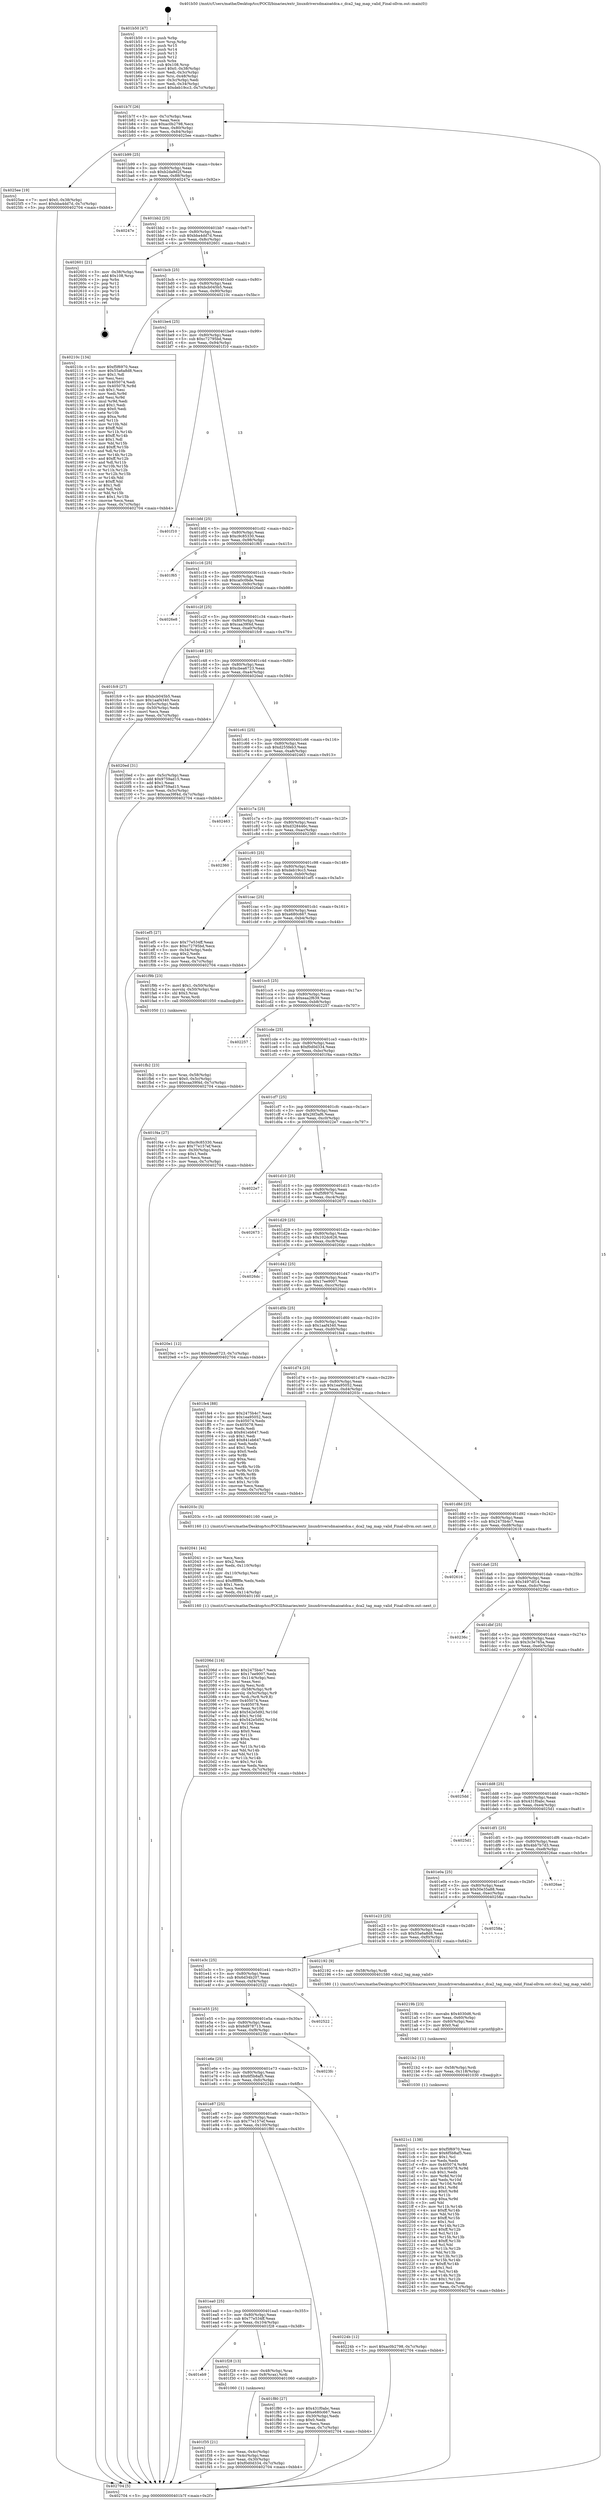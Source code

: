 digraph "0x401b50" {
  label = "0x401b50 (/mnt/c/Users/mathe/Desktop/tcc/POCII/binaries/extr_linuxdriversdmaioatdca.c_dca2_tag_map_valid_Final-ollvm.out::main(0))"
  labelloc = "t"
  node[shape=record]

  Entry [label="",width=0.3,height=0.3,shape=circle,fillcolor=black,style=filled]
  "0x401b7f" [label="{
     0x401b7f [26]\l
     | [instrs]\l
     &nbsp;&nbsp;0x401b7f \<+3\>: mov -0x7c(%rbp),%eax\l
     &nbsp;&nbsp;0x401b82 \<+2\>: mov %eax,%ecx\l
     &nbsp;&nbsp;0x401b84 \<+6\>: sub $0xac0b2798,%ecx\l
     &nbsp;&nbsp;0x401b8a \<+3\>: mov %eax,-0x80(%rbp)\l
     &nbsp;&nbsp;0x401b8d \<+6\>: mov %ecx,-0x84(%rbp)\l
     &nbsp;&nbsp;0x401b93 \<+6\>: je 00000000004025ee \<main+0xa9e\>\l
  }"]
  "0x4025ee" [label="{
     0x4025ee [19]\l
     | [instrs]\l
     &nbsp;&nbsp;0x4025ee \<+7\>: movl $0x0,-0x38(%rbp)\l
     &nbsp;&nbsp;0x4025f5 \<+7\>: movl $0xbba4dd7d,-0x7c(%rbp)\l
     &nbsp;&nbsp;0x4025fc \<+5\>: jmp 0000000000402704 \<main+0xbb4\>\l
  }"]
  "0x401b99" [label="{
     0x401b99 [25]\l
     | [instrs]\l
     &nbsp;&nbsp;0x401b99 \<+5\>: jmp 0000000000401b9e \<main+0x4e\>\l
     &nbsp;&nbsp;0x401b9e \<+3\>: mov -0x80(%rbp),%eax\l
     &nbsp;&nbsp;0x401ba1 \<+5\>: sub $0xb2da9d2f,%eax\l
     &nbsp;&nbsp;0x401ba6 \<+6\>: mov %eax,-0x88(%rbp)\l
     &nbsp;&nbsp;0x401bac \<+6\>: je 000000000040247e \<main+0x92e\>\l
  }"]
  Exit [label="",width=0.3,height=0.3,shape=circle,fillcolor=black,style=filled,peripheries=2]
  "0x40247e" [label="{
     0x40247e\l
  }", style=dashed]
  "0x401bb2" [label="{
     0x401bb2 [25]\l
     | [instrs]\l
     &nbsp;&nbsp;0x401bb2 \<+5\>: jmp 0000000000401bb7 \<main+0x67\>\l
     &nbsp;&nbsp;0x401bb7 \<+3\>: mov -0x80(%rbp),%eax\l
     &nbsp;&nbsp;0x401bba \<+5\>: sub $0xbba4dd7d,%eax\l
     &nbsp;&nbsp;0x401bbf \<+6\>: mov %eax,-0x8c(%rbp)\l
     &nbsp;&nbsp;0x401bc5 \<+6\>: je 0000000000402601 \<main+0xab1\>\l
  }"]
  "0x4021c1" [label="{
     0x4021c1 [138]\l
     | [instrs]\l
     &nbsp;&nbsp;0x4021c1 \<+5\>: mov $0xf5f6970,%eax\l
     &nbsp;&nbsp;0x4021c6 \<+5\>: mov $0x6f5b8af5,%esi\l
     &nbsp;&nbsp;0x4021cb \<+2\>: mov $0x1,%cl\l
     &nbsp;&nbsp;0x4021cd \<+2\>: xor %edx,%edx\l
     &nbsp;&nbsp;0x4021cf \<+8\>: mov 0x405074,%r8d\l
     &nbsp;&nbsp;0x4021d7 \<+8\>: mov 0x405078,%r9d\l
     &nbsp;&nbsp;0x4021df \<+3\>: sub $0x1,%edx\l
     &nbsp;&nbsp;0x4021e2 \<+3\>: mov %r8d,%r10d\l
     &nbsp;&nbsp;0x4021e5 \<+3\>: add %edx,%r10d\l
     &nbsp;&nbsp;0x4021e8 \<+4\>: imul %r10d,%r8d\l
     &nbsp;&nbsp;0x4021ec \<+4\>: and $0x1,%r8d\l
     &nbsp;&nbsp;0x4021f0 \<+4\>: cmp $0x0,%r8d\l
     &nbsp;&nbsp;0x4021f4 \<+4\>: sete %r11b\l
     &nbsp;&nbsp;0x4021f8 \<+4\>: cmp $0xa,%r9d\l
     &nbsp;&nbsp;0x4021fc \<+3\>: setl %bl\l
     &nbsp;&nbsp;0x4021ff \<+3\>: mov %r11b,%r14b\l
     &nbsp;&nbsp;0x402202 \<+4\>: xor $0xff,%r14b\l
     &nbsp;&nbsp;0x402206 \<+3\>: mov %bl,%r15b\l
     &nbsp;&nbsp;0x402209 \<+4\>: xor $0xff,%r15b\l
     &nbsp;&nbsp;0x40220d \<+3\>: xor $0x1,%cl\l
     &nbsp;&nbsp;0x402210 \<+3\>: mov %r14b,%r12b\l
     &nbsp;&nbsp;0x402213 \<+4\>: and $0xff,%r12b\l
     &nbsp;&nbsp;0x402217 \<+3\>: and %cl,%r11b\l
     &nbsp;&nbsp;0x40221a \<+3\>: mov %r15b,%r13b\l
     &nbsp;&nbsp;0x40221d \<+4\>: and $0xff,%r13b\l
     &nbsp;&nbsp;0x402221 \<+2\>: and %cl,%bl\l
     &nbsp;&nbsp;0x402223 \<+3\>: or %r11b,%r12b\l
     &nbsp;&nbsp;0x402226 \<+3\>: or %bl,%r13b\l
     &nbsp;&nbsp;0x402229 \<+3\>: xor %r13b,%r12b\l
     &nbsp;&nbsp;0x40222c \<+3\>: or %r15b,%r14b\l
     &nbsp;&nbsp;0x40222f \<+4\>: xor $0xff,%r14b\l
     &nbsp;&nbsp;0x402233 \<+3\>: or $0x1,%cl\l
     &nbsp;&nbsp;0x402236 \<+3\>: and %cl,%r14b\l
     &nbsp;&nbsp;0x402239 \<+3\>: or %r14b,%r12b\l
     &nbsp;&nbsp;0x40223c \<+4\>: test $0x1,%r12b\l
     &nbsp;&nbsp;0x402240 \<+3\>: cmovne %esi,%eax\l
     &nbsp;&nbsp;0x402243 \<+3\>: mov %eax,-0x7c(%rbp)\l
     &nbsp;&nbsp;0x402246 \<+5\>: jmp 0000000000402704 \<main+0xbb4\>\l
  }"]
  "0x402601" [label="{
     0x402601 [21]\l
     | [instrs]\l
     &nbsp;&nbsp;0x402601 \<+3\>: mov -0x38(%rbp),%eax\l
     &nbsp;&nbsp;0x402604 \<+7\>: add $0x108,%rsp\l
     &nbsp;&nbsp;0x40260b \<+1\>: pop %rbx\l
     &nbsp;&nbsp;0x40260c \<+2\>: pop %r12\l
     &nbsp;&nbsp;0x40260e \<+2\>: pop %r13\l
     &nbsp;&nbsp;0x402610 \<+2\>: pop %r14\l
     &nbsp;&nbsp;0x402612 \<+2\>: pop %r15\l
     &nbsp;&nbsp;0x402614 \<+1\>: pop %rbp\l
     &nbsp;&nbsp;0x402615 \<+1\>: ret\l
  }"]
  "0x401bcb" [label="{
     0x401bcb [25]\l
     | [instrs]\l
     &nbsp;&nbsp;0x401bcb \<+5\>: jmp 0000000000401bd0 \<main+0x80\>\l
     &nbsp;&nbsp;0x401bd0 \<+3\>: mov -0x80(%rbp),%eax\l
     &nbsp;&nbsp;0x401bd3 \<+5\>: sub $0xbcb045b5,%eax\l
     &nbsp;&nbsp;0x401bd8 \<+6\>: mov %eax,-0x90(%rbp)\l
     &nbsp;&nbsp;0x401bde \<+6\>: je 000000000040210c \<main+0x5bc\>\l
  }"]
  "0x4021b2" [label="{
     0x4021b2 [15]\l
     | [instrs]\l
     &nbsp;&nbsp;0x4021b2 \<+4\>: mov -0x58(%rbp),%rdi\l
     &nbsp;&nbsp;0x4021b6 \<+6\>: mov %eax,-0x118(%rbp)\l
     &nbsp;&nbsp;0x4021bc \<+5\>: call 0000000000401030 \<free@plt\>\l
     | [calls]\l
     &nbsp;&nbsp;0x401030 \{1\} (unknown)\l
  }"]
  "0x40210c" [label="{
     0x40210c [134]\l
     | [instrs]\l
     &nbsp;&nbsp;0x40210c \<+5\>: mov $0xf5f6970,%eax\l
     &nbsp;&nbsp;0x402111 \<+5\>: mov $0x55a6a8d8,%ecx\l
     &nbsp;&nbsp;0x402116 \<+2\>: mov $0x1,%dl\l
     &nbsp;&nbsp;0x402118 \<+2\>: xor %esi,%esi\l
     &nbsp;&nbsp;0x40211a \<+7\>: mov 0x405074,%edi\l
     &nbsp;&nbsp;0x402121 \<+8\>: mov 0x405078,%r8d\l
     &nbsp;&nbsp;0x402129 \<+3\>: sub $0x1,%esi\l
     &nbsp;&nbsp;0x40212c \<+3\>: mov %edi,%r9d\l
     &nbsp;&nbsp;0x40212f \<+3\>: add %esi,%r9d\l
     &nbsp;&nbsp;0x402132 \<+4\>: imul %r9d,%edi\l
     &nbsp;&nbsp;0x402136 \<+3\>: and $0x1,%edi\l
     &nbsp;&nbsp;0x402139 \<+3\>: cmp $0x0,%edi\l
     &nbsp;&nbsp;0x40213c \<+4\>: sete %r10b\l
     &nbsp;&nbsp;0x402140 \<+4\>: cmp $0xa,%r8d\l
     &nbsp;&nbsp;0x402144 \<+4\>: setl %r11b\l
     &nbsp;&nbsp;0x402148 \<+3\>: mov %r10b,%bl\l
     &nbsp;&nbsp;0x40214b \<+3\>: xor $0xff,%bl\l
     &nbsp;&nbsp;0x40214e \<+3\>: mov %r11b,%r14b\l
     &nbsp;&nbsp;0x402151 \<+4\>: xor $0xff,%r14b\l
     &nbsp;&nbsp;0x402155 \<+3\>: xor $0x1,%dl\l
     &nbsp;&nbsp;0x402158 \<+3\>: mov %bl,%r15b\l
     &nbsp;&nbsp;0x40215b \<+4\>: and $0xff,%r15b\l
     &nbsp;&nbsp;0x40215f \<+3\>: and %dl,%r10b\l
     &nbsp;&nbsp;0x402162 \<+3\>: mov %r14b,%r12b\l
     &nbsp;&nbsp;0x402165 \<+4\>: and $0xff,%r12b\l
     &nbsp;&nbsp;0x402169 \<+3\>: and %dl,%r11b\l
     &nbsp;&nbsp;0x40216c \<+3\>: or %r10b,%r15b\l
     &nbsp;&nbsp;0x40216f \<+3\>: or %r11b,%r12b\l
     &nbsp;&nbsp;0x402172 \<+3\>: xor %r12b,%r15b\l
     &nbsp;&nbsp;0x402175 \<+3\>: or %r14b,%bl\l
     &nbsp;&nbsp;0x402178 \<+3\>: xor $0xff,%bl\l
     &nbsp;&nbsp;0x40217b \<+3\>: or $0x1,%dl\l
     &nbsp;&nbsp;0x40217e \<+2\>: and %dl,%bl\l
     &nbsp;&nbsp;0x402180 \<+3\>: or %bl,%r15b\l
     &nbsp;&nbsp;0x402183 \<+4\>: test $0x1,%r15b\l
     &nbsp;&nbsp;0x402187 \<+3\>: cmovne %ecx,%eax\l
     &nbsp;&nbsp;0x40218a \<+3\>: mov %eax,-0x7c(%rbp)\l
     &nbsp;&nbsp;0x40218d \<+5\>: jmp 0000000000402704 \<main+0xbb4\>\l
  }"]
  "0x401be4" [label="{
     0x401be4 [25]\l
     | [instrs]\l
     &nbsp;&nbsp;0x401be4 \<+5\>: jmp 0000000000401be9 \<main+0x99\>\l
     &nbsp;&nbsp;0x401be9 \<+3\>: mov -0x80(%rbp),%eax\l
     &nbsp;&nbsp;0x401bec \<+5\>: sub $0xc72795bd,%eax\l
     &nbsp;&nbsp;0x401bf1 \<+6\>: mov %eax,-0x94(%rbp)\l
     &nbsp;&nbsp;0x401bf7 \<+6\>: je 0000000000401f10 \<main+0x3c0\>\l
  }"]
  "0x40219b" [label="{
     0x40219b [23]\l
     | [instrs]\l
     &nbsp;&nbsp;0x40219b \<+10\>: movabs $0x4030d6,%rdi\l
     &nbsp;&nbsp;0x4021a5 \<+3\>: mov %eax,-0x60(%rbp)\l
     &nbsp;&nbsp;0x4021a8 \<+3\>: mov -0x60(%rbp),%esi\l
     &nbsp;&nbsp;0x4021ab \<+2\>: mov $0x0,%al\l
     &nbsp;&nbsp;0x4021ad \<+5\>: call 0000000000401040 \<printf@plt\>\l
     | [calls]\l
     &nbsp;&nbsp;0x401040 \{1\} (unknown)\l
  }"]
  "0x401f10" [label="{
     0x401f10\l
  }", style=dashed]
  "0x401bfd" [label="{
     0x401bfd [25]\l
     | [instrs]\l
     &nbsp;&nbsp;0x401bfd \<+5\>: jmp 0000000000401c02 \<main+0xb2\>\l
     &nbsp;&nbsp;0x401c02 \<+3\>: mov -0x80(%rbp),%eax\l
     &nbsp;&nbsp;0x401c05 \<+5\>: sub $0xc9c85330,%eax\l
     &nbsp;&nbsp;0x401c0a \<+6\>: mov %eax,-0x98(%rbp)\l
     &nbsp;&nbsp;0x401c10 \<+6\>: je 0000000000401f65 \<main+0x415\>\l
  }"]
  "0x40206d" [label="{
     0x40206d [116]\l
     | [instrs]\l
     &nbsp;&nbsp;0x40206d \<+5\>: mov $0x2475b4c7,%ecx\l
     &nbsp;&nbsp;0x402072 \<+5\>: mov $0x17ee9007,%edx\l
     &nbsp;&nbsp;0x402077 \<+6\>: mov -0x114(%rbp),%esi\l
     &nbsp;&nbsp;0x40207d \<+3\>: imul %eax,%esi\l
     &nbsp;&nbsp;0x402080 \<+3\>: movslq %esi,%rdi\l
     &nbsp;&nbsp;0x402083 \<+4\>: mov -0x58(%rbp),%r8\l
     &nbsp;&nbsp;0x402087 \<+4\>: movslq -0x5c(%rbp),%r9\l
     &nbsp;&nbsp;0x40208b \<+4\>: mov %rdi,(%r8,%r9,8)\l
     &nbsp;&nbsp;0x40208f \<+7\>: mov 0x405074,%eax\l
     &nbsp;&nbsp;0x402096 \<+7\>: mov 0x405078,%esi\l
     &nbsp;&nbsp;0x40209d \<+3\>: mov %eax,%r10d\l
     &nbsp;&nbsp;0x4020a0 \<+7\>: add $0x542e5d92,%r10d\l
     &nbsp;&nbsp;0x4020a7 \<+4\>: sub $0x1,%r10d\l
     &nbsp;&nbsp;0x4020ab \<+7\>: sub $0x542e5d92,%r10d\l
     &nbsp;&nbsp;0x4020b2 \<+4\>: imul %r10d,%eax\l
     &nbsp;&nbsp;0x4020b6 \<+3\>: and $0x1,%eax\l
     &nbsp;&nbsp;0x4020b9 \<+3\>: cmp $0x0,%eax\l
     &nbsp;&nbsp;0x4020bc \<+4\>: sete %r11b\l
     &nbsp;&nbsp;0x4020c0 \<+3\>: cmp $0xa,%esi\l
     &nbsp;&nbsp;0x4020c3 \<+3\>: setl %bl\l
     &nbsp;&nbsp;0x4020c6 \<+3\>: mov %r11b,%r14b\l
     &nbsp;&nbsp;0x4020c9 \<+3\>: and %bl,%r14b\l
     &nbsp;&nbsp;0x4020cc \<+3\>: xor %bl,%r11b\l
     &nbsp;&nbsp;0x4020cf \<+3\>: or %r11b,%r14b\l
     &nbsp;&nbsp;0x4020d2 \<+4\>: test $0x1,%r14b\l
     &nbsp;&nbsp;0x4020d6 \<+3\>: cmovne %edx,%ecx\l
     &nbsp;&nbsp;0x4020d9 \<+3\>: mov %ecx,-0x7c(%rbp)\l
     &nbsp;&nbsp;0x4020dc \<+5\>: jmp 0000000000402704 \<main+0xbb4\>\l
  }"]
  "0x401f65" [label="{
     0x401f65\l
  }", style=dashed]
  "0x401c16" [label="{
     0x401c16 [25]\l
     | [instrs]\l
     &nbsp;&nbsp;0x401c16 \<+5\>: jmp 0000000000401c1b \<main+0xcb\>\l
     &nbsp;&nbsp;0x401c1b \<+3\>: mov -0x80(%rbp),%eax\l
     &nbsp;&nbsp;0x401c1e \<+5\>: sub $0xca0c0bde,%eax\l
     &nbsp;&nbsp;0x401c23 \<+6\>: mov %eax,-0x9c(%rbp)\l
     &nbsp;&nbsp;0x401c29 \<+6\>: je 00000000004026e8 \<main+0xb98\>\l
  }"]
  "0x402041" [label="{
     0x402041 [44]\l
     | [instrs]\l
     &nbsp;&nbsp;0x402041 \<+2\>: xor %ecx,%ecx\l
     &nbsp;&nbsp;0x402043 \<+5\>: mov $0x2,%edx\l
     &nbsp;&nbsp;0x402048 \<+6\>: mov %edx,-0x110(%rbp)\l
     &nbsp;&nbsp;0x40204e \<+1\>: cltd\l
     &nbsp;&nbsp;0x40204f \<+6\>: mov -0x110(%rbp),%esi\l
     &nbsp;&nbsp;0x402055 \<+2\>: idiv %esi\l
     &nbsp;&nbsp;0x402057 \<+6\>: imul $0xfffffffe,%edx,%edx\l
     &nbsp;&nbsp;0x40205d \<+3\>: sub $0x1,%ecx\l
     &nbsp;&nbsp;0x402060 \<+2\>: sub %ecx,%edx\l
     &nbsp;&nbsp;0x402062 \<+6\>: mov %edx,-0x114(%rbp)\l
     &nbsp;&nbsp;0x402068 \<+5\>: call 0000000000401160 \<next_i\>\l
     | [calls]\l
     &nbsp;&nbsp;0x401160 \{1\} (/mnt/c/Users/mathe/Desktop/tcc/POCII/binaries/extr_linuxdriversdmaioatdca.c_dca2_tag_map_valid_Final-ollvm.out::next_i)\l
  }"]
  "0x4026e8" [label="{
     0x4026e8\l
  }", style=dashed]
  "0x401c2f" [label="{
     0x401c2f [25]\l
     | [instrs]\l
     &nbsp;&nbsp;0x401c2f \<+5\>: jmp 0000000000401c34 \<main+0xe4\>\l
     &nbsp;&nbsp;0x401c34 \<+3\>: mov -0x80(%rbp),%eax\l
     &nbsp;&nbsp;0x401c37 \<+5\>: sub $0xcaa39f4d,%eax\l
     &nbsp;&nbsp;0x401c3c \<+6\>: mov %eax,-0xa0(%rbp)\l
     &nbsp;&nbsp;0x401c42 \<+6\>: je 0000000000401fc9 \<main+0x479\>\l
  }"]
  "0x401fb2" [label="{
     0x401fb2 [23]\l
     | [instrs]\l
     &nbsp;&nbsp;0x401fb2 \<+4\>: mov %rax,-0x58(%rbp)\l
     &nbsp;&nbsp;0x401fb6 \<+7\>: movl $0x0,-0x5c(%rbp)\l
     &nbsp;&nbsp;0x401fbd \<+7\>: movl $0xcaa39f4d,-0x7c(%rbp)\l
     &nbsp;&nbsp;0x401fc4 \<+5\>: jmp 0000000000402704 \<main+0xbb4\>\l
  }"]
  "0x401fc9" [label="{
     0x401fc9 [27]\l
     | [instrs]\l
     &nbsp;&nbsp;0x401fc9 \<+5\>: mov $0xbcb045b5,%eax\l
     &nbsp;&nbsp;0x401fce \<+5\>: mov $0x1aaf4340,%ecx\l
     &nbsp;&nbsp;0x401fd3 \<+3\>: mov -0x5c(%rbp),%edx\l
     &nbsp;&nbsp;0x401fd6 \<+3\>: cmp -0x50(%rbp),%edx\l
     &nbsp;&nbsp;0x401fd9 \<+3\>: cmovl %ecx,%eax\l
     &nbsp;&nbsp;0x401fdc \<+3\>: mov %eax,-0x7c(%rbp)\l
     &nbsp;&nbsp;0x401fdf \<+5\>: jmp 0000000000402704 \<main+0xbb4\>\l
  }"]
  "0x401c48" [label="{
     0x401c48 [25]\l
     | [instrs]\l
     &nbsp;&nbsp;0x401c48 \<+5\>: jmp 0000000000401c4d \<main+0xfd\>\l
     &nbsp;&nbsp;0x401c4d \<+3\>: mov -0x80(%rbp),%eax\l
     &nbsp;&nbsp;0x401c50 \<+5\>: sub $0xcbea6723,%eax\l
     &nbsp;&nbsp;0x401c55 \<+6\>: mov %eax,-0xa4(%rbp)\l
     &nbsp;&nbsp;0x401c5b \<+6\>: je 00000000004020ed \<main+0x59d\>\l
  }"]
  "0x401f35" [label="{
     0x401f35 [21]\l
     | [instrs]\l
     &nbsp;&nbsp;0x401f35 \<+3\>: mov %eax,-0x4c(%rbp)\l
     &nbsp;&nbsp;0x401f38 \<+3\>: mov -0x4c(%rbp),%eax\l
     &nbsp;&nbsp;0x401f3b \<+3\>: mov %eax,-0x30(%rbp)\l
     &nbsp;&nbsp;0x401f3e \<+7\>: movl $0xf0d0d334,-0x7c(%rbp)\l
     &nbsp;&nbsp;0x401f45 \<+5\>: jmp 0000000000402704 \<main+0xbb4\>\l
  }"]
  "0x4020ed" [label="{
     0x4020ed [31]\l
     | [instrs]\l
     &nbsp;&nbsp;0x4020ed \<+3\>: mov -0x5c(%rbp),%eax\l
     &nbsp;&nbsp;0x4020f0 \<+5\>: add $0x9759ad15,%eax\l
     &nbsp;&nbsp;0x4020f5 \<+3\>: add $0x1,%eax\l
     &nbsp;&nbsp;0x4020f8 \<+5\>: sub $0x9759ad15,%eax\l
     &nbsp;&nbsp;0x4020fd \<+3\>: mov %eax,-0x5c(%rbp)\l
     &nbsp;&nbsp;0x402100 \<+7\>: movl $0xcaa39f4d,-0x7c(%rbp)\l
     &nbsp;&nbsp;0x402107 \<+5\>: jmp 0000000000402704 \<main+0xbb4\>\l
  }"]
  "0x401c61" [label="{
     0x401c61 [25]\l
     | [instrs]\l
     &nbsp;&nbsp;0x401c61 \<+5\>: jmp 0000000000401c66 \<main+0x116\>\l
     &nbsp;&nbsp;0x401c66 \<+3\>: mov -0x80(%rbp),%eax\l
     &nbsp;&nbsp;0x401c69 \<+5\>: sub $0xd255feb3,%eax\l
     &nbsp;&nbsp;0x401c6e \<+6\>: mov %eax,-0xa8(%rbp)\l
     &nbsp;&nbsp;0x401c74 \<+6\>: je 0000000000402463 \<main+0x913\>\l
  }"]
  "0x401eb9" [label="{
     0x401eb9\l
  }", style=dashed]
  "0x402463" [label="{
     0x402463\l
  }", style=dashed]
  "0x401c7a" [label="{
     0x401c7a [25]\l
     | [instrs]\l
     &nbsp;&nbsp;0x401c7a \<+5\>: jmp 0000000000401c7f \<main+0x12f\>\l
     &nbsp;&nbsp;0x401c7f \<+3\>: mov -0x80(%rbp),%eax\l
     &nbsp;&nbsp;0x401c82 \<+5\>: sub $0xd328446c,%eax\l
     &nbsp;&nbsp;0x401c87 \<+6\>: mov %eax,-0xac(%rbp)\l
     &nbsp;&nbsp;0x401c8d \<+6\>: je 0000000000402360 \<main+0x810\>\l
  }"]
  "0x401f28" [label="{
     0x401f28 [13]\l
     | [instrs]\l
     &nbsp;&nbsp;0x401f28 \<+4\>: mov -0x48(%rbp),%rax\l
     &nbsp;&nbsp;0x401f2c \<+4\>: mov 0x8(%rax),%rdi\l
     &nbsp;&nbsp;0x401f30 \<+5\>: call 0000000000401060 \<atoi@plt\>\l
     | [calls]\l
     &nbsp;&nbsp;0x401060 \{1\} (unknown)\l
  }"]
  "0x402360" [label="{
     0x402360\l
  }", style=dashed]
  "0x401c93" [label="{
     0x401c93 [25]\l
     | [instrs]\l
     &nbsp;&nbsp;0x401c93 \<+5\>: jmp 0000000000401c98 \<main+0x148\>\l
     &nbsp;&nbsp;0x401c98 \<+3\>: mov -0x80(%rbp),%eax\l
     &nbsp;&nbsp;0x401c9b \<+5\>: sub $0xdeb19cc3,%eax\l
     &nbsp;&nbsp;0x401ca0 \<+6\>: mov %eax,-0xb0(%rbp)\l
     &nbsp;&nbsp;0x401ca6 \<+6\>: je 0000000000401ef5 \<main+0x3a5\>\l
  }"]
  "0x401ea0" [label="{
     0x401ea0 [25]\l
     | [instrs]\l
     &nbsp;&nbsp;0x401ea0 \<+5\>: jmp 0000000000401ea5 \<main+0x355\>\l
     &nbsp;&nbsp;0x401ea5 \<+3\>: mov -0x80(%rbp),%eax\l
     &nbsp;&nbsp;0x401ea8 \<+5\>: sub $0x77e534ff,%eax\l
     &nbsp;&nbsp;0x401ead \<+6\>: mov %eax,-0x104(%rbp)\l
     &nbsp;&nbsp;0x401eb3 \<+6\>: je 0000000000401f28 \<main+0x3d8\>\l
  }"]
  "0x401ef5" [label="{
     0x401ef5 [27]\l
     | [instrs]\l
     &nbsp;&nbsp;0x401ef5 \<+5\>: mov $0x77e534ff,%eax\l
     &nbsp;&nbsp;0x401efa \<+5\>: mov $0xc72795bd,%ecx\l
     &nbsp;&nbsp;0x401eff \<+3\>: mov -0x34(%rbp),%edx\l
     &nbsp;&nbsp;0x401f02 \<+3\>: cmp $0x2,%edx\l
     &nbsp;&nbsp;0x401f05 \<+3\>: cmovne %ecx,%eax\l
     &nbsp;&nbsp;0x401f08 \<+3\>: mov %eax,-0x7c(%rbp)\l
     &nbsp;&nbsp;0x401f0b \<+5\>: jmp 0000000000402704 \<main+0xbb4\>\l
  }"]
  "0x401cac" [label="{
     0x401cac [25]\l
     | [instrs]\l
     &nbsp;&nbsp;0x401cac \<+5\>: jmp 0000000000401cb1 \<main+0x161\>\l
     &nbsp;&nbsp;0x401cb1 \<+3\>: mov -0x80(%rbp),%eax\l
     &nbsp;&nbsp;0x401cb4 \<+5\>: sub $0xe680c667,%eax\l
     &nbsp;&nbsp;0x401cb9 \<+6\>: mov %eax,-0xb4(%rbp)\l
     &nbsp;&nbsp;0x401cbf \<+6\>: je 0000000000401f9b \<main+0x44b\>\l
  }"]
  "0x402704" [label="{
     0x402704 [5]\l
     | [instrs]\l
     &nbsp;&nbsp;0x402704 \<+5\>: jmp 0000000000401b7f \<main+0x2f\>\l
  }"]
  "0x401b50" [label="{
     0x401b50 [47]\l
     | [instrs]\l
     &nbsp;&nbsp;0x401b50 \<+1\>: push %rbp\l
     &nbsp;&nbsp;0x401b51 \<+3\>: mov %rsp,%rbp\l
     &nbsp;&nbsp;0x401b54 \<+2\>: push %r15\l
     &nbsp;&nbsp;0x401b56 \<+2\>: push %r14\l
     &nbsp;&nbsp;0x401b58 \<+2\>: push %r13\l
     &nbsp;&nbsp;0x401b5a \<+2\>: push %r12\l
     &nbsp;&nbsp;0x401b5c \<+1\>: push %rbx\l
     &nbsp;&nbsp;0x401b5d \<+7\>: sub $0x108,%rsp\l
     &nbsp;&nbsp;0x401b64 \<+7\>: movl $0x0,-0x38(%rbp)\l
     &nbsp;&nbsp;0x401b6b \<+3\>: mov %edi,-0x3c(%rbp)\l
     &nbsp;&nbsp;0x401b6e \<+4\>: mov %rsi,-0x48(%rbp)\l
     &nbsp;&nbsp;0x401b72 \<+3\>: mov -0x3c(%rbp),%edi\l
     &nbsp;&nbsp;0x401b75 \<+3\>: mov %edi,-0x34(%rbp)\l
     &nbsp;&nbsp;0x401b78 \<+7\>: movl $0xdeb19cc3,-0x7c(%rbp)\l
  }"]
  "0x401f80" [label="{
     0x401f80 [27]\l
     | [instrs]\l
     &nbsp;&nbsp;0x401f80 \<+5\>: mov $0x431f0abc,%eax\l
     &nbsp;&nbsp;0x401f85 \<+5\>: mov $0xe680c667,%ecx\l
     &nbsp;&nbsp;0x401f8a \<+3\>: mov -0x30(%rbp),%edx\l
     &nbsp;&nbsp;0x401f8d \<+3\>: cmp $0x0,%edx\l
     &nbsp;&nbsp;0x401f90 \<+3\>: cmove %ecx,%eax\l
     &nbsp;&nbsp;0x401f93 \<+3\>: mov %eax,-0x7c(%rbp)\l
     &nbsp;&nbsp;0x401f96 \<+5\>: jmp 0000000000402704 \<main+0xbb4\>\l
  }"]
  "0x401f9b" [label="{
     0x401f9b [23]\l
     | [instrs]\l
     &nbsp;&nbsp;0x401f9b \<+7\>: movl $0x1,-0x50(%rbp)\l
     &nbsp;&nbsp;0x401fa2 \<+4\>: movslq -0x50(%rbp),%rax\l
     &nbsp;&nbsp;0x401fa6 \<+4\>: shl $0x3,%rax\l
     &nbsp;&nbsp;0x401faa \<+3\>: mov %rax,%rdi\l
     &nbsp;&nbsp;0x401fad \<+5\>: call 0000000000401050 \<malloc@plt\>\l
     | [calls]\l
     &nbsp;&nbsp;0x401050 \{1\} (unknown)\l
  }"]
  "0x401cc5" [label="{
     0x401cc5 [25]\l
     | [instrs]\l
     &nbsp;&nbsp;0x401cc5 \<+5\>: jmp 0000000000401cca \<main+0x17a\>\l
     &nbsp;&nbsp;0x401cca \<+3\>: mov -0x80(%rbp),%eax\l
     &nbsp;&nbsp;0x401ccd \<+5\>: sub $0xeaa2f639,%eax\l
     &nbsp;&nbsp;0x401cd2 \<+6\>: mov %eax,-0xb8(%rbp)\l
     &nbsp;&nbsp;0x401cd8 \<+6\>: je 0000000000402257 \<main+0x707\>\l
  }"]
  "0x401e87" [label="{
     0x401e87 [25]\l
     | [instrs]\l
     &nbsp;&nbsp;0x401e87 \<+5\>: jmp 0000000000401e8c \<main+0x33c\>\l
     &nbsp;&nbsp;0x401e8c \<+3\>: mov -0x80(%rbp),%eax\l
     &nbsp;&nbsp;0x401e8f \<+5\>: sub $0x77e157ef,%eax\l
     &nbsp;&nbsp;0x401e94 \<+6\>: mov %eax,-0x100(%rbp)\l
     &nbsp;&nbsp;0x401e9a \<+6\>: je 0000000000401f80 \<main+0x430\>\l
  }"]
  "0x402257" [label="{
     0x402257\l
  }", style=dashed]
  "0x401cde" [label="{
     0x401cde [25]\l
     | [instrs]\l
     &nbsp;&nbsp;0x401cde \<+5\>: jmp 0000000000401ce3 \<main+0x193\>\l
     &nbsp;&nbsp;0x401ce3 \<+3\>: mov -0x80(%rbp),%eax\l
     &nbsp;&nbsp;0x401ce6 \<+5\>: sub $0xf0d0d334,%eax\l
     &nbsp;&nbsp;0x401ceb \<+6\>: mov %eax,-0xbc(%rbp)\l
     &nbsp;&nbsp;0x401cf1 \<+6\>: je 0000000000401f4a \<main+0x3fa\>\l
  }"]
  "0x40224b" [label="{
     0x40224b [12]\l
     | [instrs]\l
     &nbsp;&nbsp;0x40224b \<+7\>: movl $0xac0b2798,-0x7c(%rbp)\l
     &nbsp;&nbsp;0x402252 \<+5\>: jmp 0000000000402704 \<main+0xbb4\>\l
  }"]
  "0x401f4a" [label="{
     0x401f4a [27]\l
     | [instrs]\l
     &nbsp;&nbsp;0x401f4a \<+5\>: mov $0xc9c85330,%eax\l
     &nbsp;&nbsp;0x401f4f \<+5\>: mov $0x77e157ef,%ecx\l
     &nbsp;&nbsp;0x401f54 \<+3\>: mov -0x30(%rbp),%edx\l
     &nbsp;&nbsp;0x401f57 \<+3\>: cmp $0x1,%edx\l
     &nbsp;&nbsp;0x401f5a \<+3\>: cmovl %ecx,%eax\l
     &nbsp;&nbsp;0x401f5d \<+3\>: mov %eax,-0x7c(%rbp)\l
     &nbsp;&nbsp;0x401f60 \<+5\>: jmp 0000000000402704 \<main+0xbb4\>\l
  }"]
  "0x401cf7" [label="{
     0x401cf7 [25]\l
     | [instrs]\l
     &nbsp;&nbsp;0x401cf7 \<+5\>: jmp 0000000000401cfc \<main+0x1ac\>\l
     &nbsp;&nbsp;0x401cfc \<+3\>: mov -0x80(%rbp),%eax\l
     &nbsp;&nbsp;0x401cff \<+5\>: sub $0x26f3af6,%eax\l
     &nbsp;&nbsp;0x401d04 \<+6\>: mov %eax,-0xc0(%rbp)\l
     &nbsp;&nbsp;0x401d0a \<+6\>: je 00000000004022e7 \<main+0x797\>\l
  }"]
  "0x401e6e" [label="{
     0x401e6e [25]\l
     | [instrs]\l
     &nbsp;&nbsp;0x401e6e \<+5\>: jmp 0000000000401e73 \<main+0x323\>\l
     &nbsp;&nbsp;0x401e73 \<+3\>: mov -0x80(%rbp),%eax\l
     &nbsp;&nbsp;0x401e76 \<+5\>: sub $0x6f5b8af5,%eax\l
     &nbsp;&nbsp;0x401e7b \<+6\>: mov %eax,-0xfc(%rbp)\l
     &nbsp;&nbsp;0x401e81 \<+6\>: je 000000000040224b \<main+0x6fb\>\l
  }"]
  "0x4022e7" [label="{
     0x4022e7\l
  }", style=dashed]
  "0x401d10" [label="{
     0x401d10 [25]\l
     | [instrs]\l
     &nbsp;&nbsp;0x401d10 \<+5\>: jmp 0000000000401d15 \<main+0x1c5\>\l
     &nbsp;&nbsp;0x401d15 \<+3\>: mov -0x80(%rbp),%eax\l
     &nbsp;&nbsp;0x401d18 \<+5\>: sub $0xf5f6970,%eax\l
     &nbsp;&nbsp;0x401d1d \<+6\>: mov %eax,-0xc4(%rbp)\l
     &nbsp;&nbsp;0x401d23 \<+6\>: je 0000000000402673 \<main+0xb23\>\l
  }"]
  "0x4023fc" [label="{
     0x4023fc\l
  }", style=dashed]
  "0x402673" [label="{
     0x402673\l
  }", style=dashed]
  "0x401d29" [label="{
     0x401d29 [25]\l
     | [instrs]\l
     &nbsp;&nbsp;0x401d29 \<+5\>: jmp 0000000000401d2e \<main+0x1de\>\l
     &nbsp;&nbsp;0x401d2e \<+3\>: mov -0x80(%rbp),%eax\l
     &nbsp;&nbsp;0x401d31 \<+5\>: sub $0x102dc626,%eax\l
     &nbsp;&nbsp;0x401d36 \<+6\>: mov %eax,-0xc8(%rbp)\l
     &nbsp;&nbsp;0x401d3c \<+6\>: je 00000000004026dc \<main+0xb8c\>\l
  }"]
  "0x401e55" [label="{
     0x401e55 [25]\l
     | [instrs]\l
     &nbsp;&nbsp;0x401e55 \<+5\>: jmp 0000000000401e5a \<main+0x30a\>\l
     &nbsp;&nbsp;0x401e5a \<+3\>: mov -0x80(%rbp),%eax\l
     &nbsp;&nbsp;0x401e5d \<+5\>: sub $0x6d978713,%eax\l
     &nbsp;&nbsp;0x401e62 \<+6\>: mov %eax,-0xf8(%rbp)\l
     &nbsp;&nbsp;0x401e68 \<+6\>: je 00000000004023fc \<main+0x8ac\>\l
  }"]
  "0x4026dc" [label="{
     0x4026dc\l
  }", style=dashed]
  "0x401d42" [label="{
     0x401d42 [25]\l
     | [instrs]\l
     &nbsp;&nbsp;0x401d42 \<+5\>: jmp 0000000000401d47 \<main+0x1f7\>\l
     &nbsp;&nbsp;0x401d47 \<+3\>: mov -0x80(%rbp),%eax\l
     &nbsp;&nbsp;0x401d4a \<+5\>: sub $0x17ee9007,%eax\l
     &nbsp;&nbsp;0x401d4f \<+6\>: mov %eax,-0xcc(%rbp)\l
     &nbsp;&nbsp;0x401d55 \<+6\>: je 00000000004020e1 \<main+0x591\>\l
  }"]
  "0x402522" [label="{
     0x402522\l
  }", style=dashed]
  "0x4020e1" [label="{
     0x4020e1 [12]\l
     | [instrs]\l
     &nbsp;&nbsp;0x4020e1 \<+7\>: movl $0xcbea6723,-0x7c(%rbp)\l
     &nbsp;&nbsp;0x4020e8 \<+5\>: jmp 0000000000402704 \<main+0xbb4\>\l
  }"]
  "0x401d5b" [label="{
     0x401d5b [25]\l
     | [instrs]\l
     &nbsp;&nbsp;0x401d5b \<+5\>: jmp 0000000000401d60 \<main+0x210\>\l
     &nbsp;&nbsp;0x401d60 \<+3\>: mov -0x80(%rbp),%eax\l
     &nbsp;&nbsp;0x401d63 \<+5\>: sub $0x1aaf4340,%eax\l
     &nbsp;&nbsp;0x401d68 \<+6\>: mov %eax,-0xd0(%rbp)\l
     &nbsp;&nbsp;0x401d6e \<+6\>: je 0000000000401fe4 \<main+0x494\>\l
  }"]
  "0x401e3c" [label="{
     0x401e3c [25]\l
     | [instrs]\l
     &nbsp;&nbsp;0x401e3c \<+5\>: jmp 0000000000401e41 \<main+0x2f1\>\l
     &nbsp;&nbsp;0x401e41 \<+3\>: mov -0x80(%rbp),%eax\l
     &nbsp;&nbsp;0x401e44 \<+5\>: sub $0x6d34b207,%eax\l
     &nbsp;&nbsp;0x401e49 \<+6\>: mov %eax,-0xf4(%rbp)\l
     &nbsp;&nbsp;0x401e4f \<+6\>: je 0000000000402522 \<main+0x9d2\>\l
  }"]
  "0x401fe4" [label="{
     0x401fe4 [88]\l
     | [instrs]\l
     &nbsp;&nbsp;0x401fe4 \<+5\>: mov $0x2475b4c7,%eax\l
     &nbsp;&nbsp;0x401fe9 \<+5\>: mov $0x1ea95052,%ecx\l
     &nbsp;&nbsp;0x401fee \<+7\>: mov 0x405074,%edx\l
     &nbsp;&nbsp;0x401ff5 \<+7\>: mov 0x405078,%esi\l
     &nbsp;&nbsp;0x401ffc \<+2\>: mov %edx,%edi\l
     &nbsp;&nbsp;0x401ffe \<+6\>: sub $0x841eb647,%edi\l
     &nbsp;&nbsp;0x402004 \<+3\>: sub $0x1,%edi\l
     &nbsp;&nbsp;0x402007 \<+6\>: add $0x841eb647,%edi\l
     &nbsp;&nbsp;0x40200d \<+3\>: imul %edi,%edx\l
     &nbsp;&nbsp;0x402010 \<+3\>: and $0x1,%edx\l
     &nbsp;&nbsp;0x402013 \<+3\>: cmp $0x0,%edx\l
     &nbsp;&nbsp;0x402016 \<+4\>: sete %r8b\l
     &nbsp;&nbsp;0x40201a \<+3\>: cmp $0xa,%esi\l
     &nbsp;&nbsp;0x40201d \<+4\>: setl %r9b\l
     &nbsp;&nbsp;0x402021 \<+3\>: mov %r8b,%r10b\l
     &nbsp;&nbsp;0x402024 \<+3\>: and %r9b,%r10b\l
     &nbsp;&nbsp;0x402027 \<+3\>: xor %r9b,%r8b\l
     &nbsp;&nbsp;0x40202a \<+3\>: or %r8b,%r10b\l
     &nbsp;&nbsp;0x40202d \<+4\>: test $0x1,%r10b\l
     &nbsp;&nbsp;0x402031 \<+3\>: cmovne %ecx,%eax\l
     &nbsp;&nbsp;0x402034 \<+3\>: mov %eax,-0x7c(%rbp)\l
     &nbsp;&nbsp;0x402037 \<+5\>: jmp 0000000000402704 \<main+0xbb4\>\l
  }"]
  "0x401d74" [label="{
     0x401d74 [25]\l
     | [instrs]\l
     &nbsp;&nbsp;0x401d74 \<+5\>: jmp 0000000000401d79 \<main+0x229\>\l
     &nbsp;&nbsp;0x401d79 \<+3\>: mov -0x80(%rbp),%eax\l
     &nbsp;&nbsp;0x401d7c \<+5\>: sub $0x1ea95052,%eax\l
     &nbsp;&nbsp;0x401d81 \<+6\>: mov %eax,-0xd4(%rbp)\l
     &nbsp;&nbsp;0x401d87 \<+6\>: je 000000000040203c \<main+0x4ec\>\l
  }"]
  "0x402192" [label="{
     0x402192 [9]\l
     | [instrs]\l
     &nbsp;&nbsp;0x402192 \<+4\>: mov -0x58(%rbp),%rdi\l
     &nbsp;&nbsp;0x402196 \<+5\>: call 0000000000401580 \<dca2_tag_map_valid\>\l
     | [calls]\l
     &nbsp;&nbsp;0x401580 \{1\} (/mnt/c/Users/mathe/Desktop/tcc/POCII/binaries/extr_linuxdriversdmaioatdca.c_dca2_tag_map_valid_Final-ollvm.out::dca2_tag_map_valid)\l
  }"]
  "0x40203c" [label="{
     0x40203c [5]\l
     | [instrs]\l
     &nbsp;&nbsp;0x40203c \<+5\>: call 0000000000401160 \<next_i\>\l
     | [calls]\l
     &nbsp;&nbsp;0x401160 \{1\} (/mnt/c/Users/mathe/Desktop/tcc/POCII/binaries/extr_linuxdriversdmaioatdca.c_dca2_tag_map_valid_Final-ollvm.out::next_i)\l
  }"]
  "0x401d8d" [label="{
     0x401d8d [25]\l
     | [instrs]\l
     &nbsp;&nbsp;0x401d8d \<+5\>: jmp 0000000000401d92 \<main+0x242\>\l
     &nbsp;&nbsp;0x401d92 \<+3\>: mov -0x80(%rbp),%eax\l
     &nbsp;&nbsp;0x401d95 \<+5\>: sub $0x2475b4c7,%eax\l
     &nbsp;&nbsp;0x401d9a \<+6\>: mov %eax,-0xd8(%rbp)\l
     &nbsp;&nbsp;0x401da0 \<+6\>: je 0000000000402616 \<main+0xac6\>\l
  }"]
  "0x401e23" [label="{
     0x401e23 [25]\l
     | [instrs]\l
     &nbsp;&nbsp;0x401e23 \<+5\>: jmp 0000000000401e28 \<main+0x2d8\>\l
     &nbsp;&nbsp;0x401e28 \<+3\>: mov -0x80(%rbp),%eax\l
     &nbsp;&nbsp;0x401e2b \<+5\>: sub $0x55a6a8d8,%eax\l
     &nbsp;&nbsp;0x401e30 \<+6\>: mov %eax,-0xf0(%rbp)\l
     &nbsp;&nbsp;0x401e36 \<+6\>: je 0000000000402192 \<main+0x642\>\l
  }"]
  "0x402616" [label="{
     0x402616\l
  }", style=dashed]
  "0x401da6" [label="{
     0x401da6 [25]\l
     | [instrs]\l
     &nbsp;&nbsp;0x401da6 \<+5\>: jmp 0000000000401dab \<main+0x25b\>\l
     &nbsp;&nbsp;0x401dab \<+3\>: mov -0x80(%rbp),%eax\l
     &nbsp;&nbsp;0x401dae \<+5\>: sub $0x3497df14,%eax\l
     &nbsp;&nbsp;0x401db3 \<+6\>: mov %eax,-0xdc(%rbp)\l
     &nbsp;&nbsp;0x401db9 \<+6\>: je 000000000040236c \<main+0x81c\>\l
  }"]
  "0x40258a" [label="{
     0x40258a\l
  }", style=dashed]
  "0x40236c" [label="{
     0x40236c\l
  }", style=dashed]
  "0x401dbf" [label="{
     0x401dbf [25]\l
     | [instrs]\l
     &nbsp;&nbsp;0x401dbf \<+5\>: jmp 0000000000401dc4 \<main+0x274\>\l
     &nbsp;&nbsp;0x401dc4 \<+3\>: mov -0x80(%rbp),%eax\l
     &nbsp;&nbsp;0x401dc7 \<+5\>: sub $0x3c3e765a,%eax\l
     &nbsp;&nbsp;0x401dcc \<+6\>: mov %eax,-0xe0(%rbp)\l
     &nbsp;&nbsp;0x401dd2 \<+6\>: je 00000000004025dd \<main+0xa8d\>\l
  }"]
  "0x401e0a" [label="{
     0x401e0a [25]\l
     | [instrs]\l
     &nbsp;&nbsp;0x401e0a \<+5\>: jmp 0000000000401e0f \<main+0x2bf\>\l
     &nbsp;&nbsp;0x401e0f \<+3\>: mov -0x80(%rbp),%eax\l
     &nbsp;&nbsp;0x401e12 \<+5\>: sub $0x50e35a88,%eax\l
     &nbsp;&nbsp;0x401e17 \<+6\>: mov %eax,-0xec(%rbp)\l
     &nbsp;&nbsp;0x401e1d \<+6\>: je 000000000040258a \<main+0xa3a\>\l
  }"]
  "0x4025dd" [label="{
     0x4025dd\l
  }", style=dashed]
  "0x401dd8" [label="{
     0x401dd8 [25]\l
     | [instrs]\l
     &nbsp;&nbsp;0x401dd8 \<+5\>: jmp 0000000000401ddd \<main+0x28d\>\l
     &nbsp;&nbsp;0x401ddd \<+3\>: mov -0x80(%rbp),%eax\l
     &nbsp;&nbsp;0x401de0 \<+5\>: sub $0x431f0abc,%eax\l
     &nbsp;&nbsp;0x401de5 \<+6\>: mov %eax,-0xe4(%rbp)\l
     &nbsp;&nbsp;0x401deb \<+6\>: je 00000000004025d1 \<main+0xa81\>\l
  }"]
  "0x4026ae" [label="{
     0x4026ae\l
  }", style=dashed]
  "0x4025d1" [label="{
     0x4025d1\l
  }", style=dashed]
  "0x401df1" [label="{
     0x401df1 [25]\l
     | [instrs]\l
     &nbsp;&nbsp;0x401df1 \<+5\>: jmp 0000000000401df6 \<main+0x2a6\>\l
     &nbsp;&nbsp;0x401df6 \<+3\>: mov -0x80(%rbp),%eax\l
     &nbsp;&nbsp;0x401df9 \<+5\>: sub $0x4bb7b7d3,%eax\l
     &nbsp;&nbsp;0x401dfe \<+6\>: mov %eax,-0xe8(%rbp)\l
     &nbsp;&nbsp;0x401e04 \<+6\>: je 00000000004026ae \<main+0xb5e\>\l
  }"]
  Entry -> "0x401b50" [label=" 1"]
  "0x401b7f" -> "0x4025ee" [label=" 1"]
  "0x401b7f" -> "0x401b99" [label=" 15"]
  "0x402601" -> Exit [label=" 1"]
  "0x401b99" -> "0x40247e" [label=" 0"]
  "0x401b99" -> "0x401bb2" [label=" 15"]
  "0x4025ee" -> "0x402704" [label=" 1"]
  "0x401bb2" -> "0x402601" [label=" 1"]
  "0x401bb2" -> "0x401bcb" [label=" 14"]
  "0x40224b" -> "0x402704" [label=" 1"]
  "0x401bcb" -> "0x40210c" [label=" 1"]
  "0x401bcb" -> "0x401be4" [label=" 13"]
  "0x4021c1" -> "0x402704" [label=" 1"]
  "0x401be4" -> "0x401f10" [label=" 0"]
  "0x401be4" -> "0x401bfd" [label=" 13"]
  "0x4021b2" -> "0x4021c1" [label=" 1"]
  "0x401bfd" -> "0x401f65" [label=" 0"]
  "0x401bfd" -> "0x401c16" [label=" 13"]
  "0x40219b" -> "0x4021b2" [label=" 1"]
  "0x401c16" -> "0x4026e8" [label=" 0"]
  "0x401c16" -> "0x401c2f" [label=" 13"]
  "0x402192" -> "0x40219b" [label=" 1"]
  "0x401c2f" -> "0x401fc9" [label=" 2"]
  "0x401c2f" -> "0x401c48" [label=" 11"]
  "0x40210c" -> "0x402704" [label=" 1"]
  "0x401c48" -> "0x4020ed" [label=" 1"]
  "0x401c48" -> "0x401c61" [label=" 10"]
  "0x4020ed" -> "0x402704" [label=" 1"]
  "0x401c61" -> "0x402463" [label=" 0"]
  "0x401c61" -> "0x401c7a" [label=" 10"]
  "0x4020e1" -> "0x402704" [label=" 1"]
  "0x401c7a" -> "0x402360" [label=" 0"]
  "0x401c7a" -> "0x401c93" [label=" 10"]
  "0x40206d" -> "0x402704" [label=" 1"]
  "0x401c93" -> "0x401ef5" [label=" 1"]
  "0x401c93" -> "0x401cac" [label=" 9"]
  "0x401ef5" -> "0x402704" [label=" 1"]
  "0x401b50" -> "0x401b7f" [label=" 1"]
  "0x402704" -> "0x401b7f" [label=" 15"]
  "0x40203c" -> "0x402041" [label=" 1"]
  "0x401cac" -> "0x401f9b" [label=" 1"]
  "0x401cac" -> "0x401cc5" [label=" 8"]
  "0x401fe4" -> "0x402704" [label=" 1"]
  "0x401cc5" -> "0x402257" [label=" 0"]
  "0x401cc5" -> "0x401cde" [label=" 8"]
  "0x401fb2" -> "0x402704" [label=" 1"]
  "0x401cde" -> "0x401f4a" [label=" 1"]
  "0x401cde" -> "0x401cf7" [label=" 7"]
  "0x401f9b" -> "0x401fb2" [label=" 1"]
  "0x401cf7" -> "0x4022e7" [label=" 0"]
  "0x401cf7" -> "0x401d10" [label=" 7"]
  "0x401f4a" -> "0x402704" [label=" 1"]
  "0x401d10" -> "0x402673" [label=" 0"]
  "0x401d10" -> "0x401d29" [label=" 7"]
  "0x401f35" -> "0x402704" [label=" 1"]
  "0x401d29" -> "0x4026dc" [label=" 0"]
  "0x401d29" -> "0x401d42" [label=" 7"]
  "0x401ea0" -> "0x401eb9" [label=" 0"]
  "0x401d42" -> "0x4020e1" [label=" 1"]
  "0x401d42" -> "0x401d5b" [label=" 6"]
  "0x401ea0" -> "0x401f28" [label=" 1"]
  "0x401d5b" -> "0x401fe4" [label=" 1"]
  "0x401d5b" -> "0x401d74" [label=" 5"]
  "0x401e87" -> "0x401ea0" [label=" 1"]
  "0x401d74" -> "0x40203c" [label=" 1"]
  "0x401d74" -> "0x401d8d" [label=" 4"]
  "0x401e87" -> "0x401f80" [label=" 1"]
  "0x401d8d" -> "0x402616" [label=" 0"]
  "0x401d8d" -> "0x401da6" [label=" 4"]
  "0x401e6e" -> "0x401e87" [label=" 2"]
  "0x401da6" -> "0x40236c" [label=" 0"]
  "0x401da6" -> "0x401dbf" [label=" 4"]
  "0x401e6e" -> "0x40224b" [label=" 1"]
  "0x401dbf" -> "0x4025dd" [label=" 0"]
  "0x401dbf" -> "0x401dd8" [label=" 4"]
  "0x401e55" -> "0x401e6e" [label=" 3"]
  "0x401dd8" -> "0x4025d1" [label=" 0"]
  "0x401dd8" -> "0x401df1" [label=" 4"]
  "0x401e55" -> "0x4023fc" [label=" 0"]
  "0x401df1" -> "0x4026ae" [label=" 0"]
  "0x401df1" -> "0x401e0a" [label=" 4"]
  "0x401f80" -> "0x402704" [label=" 1"]
  "0x401e0a" -> "0x40258a" [label=" 0"]
  "0x401e0a" -> "0x401e23" [label=" 4"]
  "0x401fc9" -> "0x402704" [label=" 2"]
  "0x401e23" -> "0x402192" [label=" 1"]
  "0x401e23" -> "0x401e3c" [label=" 3"]
  "0x402041" -> "0x40206d" [label=" 1"]
  "0x401e3c" -> "0x402522" [label=" 0"]
  "0x401e3c" -> "0x401e55" [label=" 3"]
  "0x401f28" -> "0x401f35" [label=" 1"]
}
